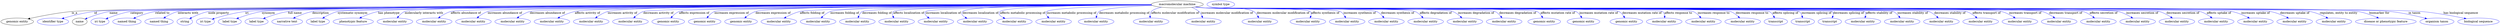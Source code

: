 digraph {
	graph [bb="0,0,9813,122"];
	node [label="\N"];
	"macromolecular machine"	 [height=0.5,
		label="macromolecular machine",
		pos="4645.9,104",
		width=2.7701];
	"genomic entity"	 [height=0.5,
		pos="62.909,18",
		width=1.7475];
	"macromolecular machine" -> "genomic entity"	 [label=is_a,
		lp="301.18,61",
		pos="e,107.11,30.821 4546,103.73 3915.6,101.95 507.7,91.294 289.36,68 229.5,61.614 162.31,45.63 116.77,33.438"];
	id	 [color=blue,
		height=0.5,
		label="identifier type",
		pos="202.91,18",
		width=1.652];
	"macromolecular machine" -> id	 [color=blue,
		label=id,
		lp="386.35,61",
		pos="e,240.97,31.939 4546.1,103.91 3923.4,103.26 592.65,98.353 380.02,68 335.21,61.603 285.75,46.972 250.51,35.18",
		style=solid];
	name	 [height=0.5,
		pos="309.91,18",
		width=0.81271];
	"macromolecular machine" -> name	 [color=blue,
		label=name,
		lp="459.07,61",
		pos="e,332.82,29.655 4546.1,103.58 3919,100.89 547.98,85.622 443.59,68 407.47,61.902 368.48,46.171 341.99,33.967",
		style=solid];
	category	 [color=blue,
		height=0.5,
		label="iri type",
		pos="392.91,18",
		width=0.9834];
	"macromolecular machine" -> category	 [color=blue,
		label=category,
		lp="551.01,61",
		pos="e,418.27,30.666 4546,103.58 3926.2,100.95 628.78,86.1 526.72,68 491.7,61.791 453.93,46.851 427.48,34.908",
		style=solid];
	"related to"	 [color=blue,
		height=0.5,
		label="named thing",
		pos="499.91,18",
		width=1.5019];
	"macromolecular machine" -> "related to"	 [color=blue,
		label="related to",
		lp="650.14,61",
		pos="e,528.89,33.371 4546.1,103.62 3935.3,101.24 722.59,87.766 623.44,68 593.59,62.05 561.8,49.014 537.95,37.744",
		style=solid];
	"interacts with"	 [color=blue,
		height=0.5,
		label="named thing",
		pos="625.91,18",
		width=1.5019];
	"macromolecular machine" -> "interacts with"	 [color=blue,
		label="interacts with",
		lp="750.81,61",
		pos="e,647.17,34.557 4545.9,103.79 3942.1,102.42 807.33,94.09 712.1,68 691.83,62.446 671.38,50.901 655.5,40.304",
		style=solid];
	"node property"	 [color=blue,
		height=0.5,
		label=string,
		pos="727.91,18",
		width=0.8403];
	"macromolecular machine" -> "node property"	 [color=blue,
		label="node property",
		lp="868.98,61",
		pos="e,748.32,31.447 4546,103.67 3953.5,101.62 922.82,90.069 829.77,68 803.79,61.838 776.77,48.186 757.09,36.702",
		style=solid];
	iri	 [color=blue,
		height=0.5,
		label="iri type",
		pos="811.91,18",
		width=0.9834];
	"macromolecular machine" -> iri	 [color=blue,
		label=iri,
		lp="987.13,61",
		pos="e,839.15,29.821 4545.8,103.7 3976,101.9 1161.9,91.835 980.47,68 923.8,60.554 910.17,53.974 855.91,36 853.51,35.205 851.05,34.343 \
848.59,33.441",
		style=solid];
	synonym	 [color=blue,
		height=0.5,
		label="label type",
		pos="909.91,18",
		width=1.2425];
	"macromolecular machine" -> synonym	 [color=blue,
		label=synonym,
		lp="1072.6,61",
		pos="e,938.69,31.809 4546.2,103.96 3983.3,103.6 1223.2,100.2 1046.6,68 1012.1,61.723 974.97,47.604 948.1,35.966",
		style=solid];
	"full name"	 [color=blue,
		height=0.5,
		label="label type",
		pos="1016.9,18",
		width=1.2425];
	"macromolecular machine" -> "full name"	 [color=blue,
		label="full name",
		lp="1176.5,61",
		pos="e,1045.3,32.042 4545.9,103.95 3992.1,103.57 1320.7,100.06 1149.6,68 1116.3,61.758 1080.5,47.781 1054.5,36.187",
		style=solid];
	description	 [color=blue,
		height=0.5,
		label="narrative text",
		pos="1136.9,18",
		width=1.5834];
	"macromolecular machine" -> description	 [color=blue,
		label=description,
		lp="1279,61",
		pos="e,1164,34.083 4546,103.5 3993,100.69 1330.3,86.232 1247.7,68 1221.5,62.215 1194,49.837 1172.9,38.846",
		style=solid];
	"systematic synonym"	 [color=blue,
		height=0.5,
		label="label type",
		pos="1256.9,18",
		width=1.2425];
	"macromolecular machine" -> "systematic synonym"	 [color=blue,
		label="systematic synonym",
		lp="1404.9,61",
		pos="e,1278.5,34.059 4546.2,103.58 4003.5,101.23 1426.2,88.984 1347,68 1325.7,62.361 1304,50.571 1287.3,39.856",
		style=solid];
	"has phenotype"	 [color=blue,
		height=0.5,
		label="phenotypic feature",
		pos="1395.9,18",
		width=2.1155];
	"macromolecular machine" -> "has phenotype"	 [color=blue,
		label="has phenotype",
		lp="1546.1,61",
		pos="e,1424,34.815 4545.9,103.42 4018.4,100.3 1581.3,84.965 1505.4,68 1480.1,62.347 1453.6,50.438 1433.1,39.661",
		style=solid];
	"molecularly interacts with"	 [color=blue,
		height=0.5,
		label="molecular entity",
		pos="1557.9,18",
		width=1.8837];
	"macromolecular machine" -> "molecularly interacts with"	 [color=blue,
		label="molecularly interacts with",
		lp="1684,61",
		pos="e,1570.9,35.906 4546.1,103.81 4029.6,102.71 1680.3,96.171 1610.7,68 1598,62.837 1586.5,53.02 1577.6,43.442",
		style=solid];
	"affects abundance of"	 [color=blue,
		height=0.5,
		label="molecular entity",
		pos="1711.9,18",
		width=1.8837];
	"macromolecular machine" -> "affects abundance of"	 [color=blue,
		label="affects abundance of",
		lp="1848.7,61",
		pos="e,1732,35.262 4546.1,103.49 4048.4,100.85 1857.7,88.109 1790.3,68 1772.3,62.607 1754.4,51.731 1740.2,41.497",
		style=solid];
	"increases abundance of"	 [color=blue,
		height=0.5,
		label="molecular entity",
		pos="1865.9,18",
		width=1.8837];
	"macromolecular machine" -> "increases abundance of"	 [color=blue,
		label="increases abundance of",
		lp="2002.8,61",
		pos="e,1884.1,35.487 4546,103.48 4064.2,100.86 2000.3,88.451 1937.1,68 1920.6,62.663 1904.6,52.051 1891.9,41.973",
		style=solid];
	"decreases abundance of"	 [color=blue,
		height=0.5,
		label="molecular entity",
		pos="2019.9,18",
		width=1.8837];
	"macromolecular machine" -> "decreases abundance of"	 [color=blue,
		label="decreases abundance of",
		lp="2168,61",
		pos="e,2041,35.259 4546,103.31 4082.6,99.993 2161.5,85.246 2101.8,68 2082.9,62.552 2064.1,51.522 2049.2,41.204",
		style=solid];
	"affects activity of"	 [color=blue,
		height=0.5,
		label="molecular entity",
		pos="2173.9,18",
		width=1.8837];
	"macromolecular machine" -> "affects activity of"	 [color=blue,
		label="affects activity of",
		lp="2324.8,61",
		pos="e,2199.8,34.779 4546,103.71 4109.6,102.29 2387,94.976 2275.2,68 2251.8,62.345 2227.5,50.597 2208.6,39.909",
		style=solid];
	"increases activity of"	 [color=blue,
		height=0.5,
		label="molecular entity",
		pos="2327.9,18",
		width=1.8837];
	"macromolecular machine" -> "increases activity of"	 [color=blue,
		label="increases activity of",
		lp="2462.9,61",
		pos="e,2347.9,35.238 4545.8,103.92 4124.2,103.37 2509.5,99.225 2406,68 2388,62.574 2370.2,51.696 2356.1,41.468",
		style=solid];
	"decreases activity of"	 [color=blue,
		height=0.5,
		label="molecular entity",
		pos="2481.9,18",
		width=1.8837];
	"macromolecular machine" -> "decreases activity of"	 [color=blue,
		label="decreases activity of",
		lp="2605,61",
		pos="e,2498.7,35.694 4546.2,103.13 4135.6,99.446 2595.4,84.546 2547.6,68 2532.3,62.696 2517.7,52.34 2506.2,42.423",
		style=solid];
	"affects expression of"	 [color=blue,
		height=0.5,
		label="genomic entity",
		pos="2630.9,18",
		width=1.7475];
	"macromolecular machine" -> "affects expression of"	 [color=blue,
		label="affects expression of",
		lp="2746.7,61",
		pos="e,2645.4,35.9 4546.3,103.09 4153.6,99.384 2732,84.834 2688.3,68 2674.7,62.778 2662.2,52.817 2652.4,43.15",
		style=solid];
	"increases expression of"	 [color=blue,
		height=0.5,
		label="genomic entity",
		pos="2774.9,18",
		width=1.7475];
	"macromolecular machine" -> "increases expression of"	 [color=blue,
		label="increases expression of",
		lp="2894.8,61",
		pos="e,2788.4,35.873 4546.2,102.98 4171.7,99.023 2869.1,84.133 2829.1,68 2816.1,62.797 2804.4,52.974 2795.2,43.403",
		style=solid];
	"decreases expression of"	 [color=blue,
		height=0.5,
		label="genomic entity",
		pos="2918.9,18",
		width=1.7475];
	"macromolecular machine" -> "decreases expression of"	 [color=blue,
		label="decreases expression of",
		lp="3056,61",
		pos="e,2937,35.434 4546,103.44 4199,101.28 3063.7,92.371 2989.7,68 2973.3,62.592 2957.4,51.973 2944.8,41.908",
		style=solid];
	"affects folding of"	 [color=blue,
		height=0.5,
		label="molecular entity",
		pos="3067.9,18",
		width=1.8837];
	"macromolecular machine" -> "affects folding of"	 [color=blue,
		label="affects folding of",
		lp="3208,61",
		pos="e,3091.5,34.952 4546.1,102.87 4223.6,99.057 3226.6,85.872 3159.7,68 3138.7,62.379 3117.3,51.068 3100.4,40.623",
		style=solid];
	"increases folding of"	 [color=blue,
		height=0.5,
		label="molecular entity",
		pos="3221.9,18",
		width=1.8837];
	"macromolecular machine" -> "increases folding of"	 [color=blue,
		label="increases folding of",
		lp="3340.1,61",
		pos="e,3237.8,35.629 4546.2,103.1 4242.1,100.12 3343.5,89.542 3284.5,68 3269.9,62.662 3256.1,52.444 3245.2,42.629",
		style=solid];
	"decreases folding of"	 [color=blue,
		height=0.5,
		label="molecular entity",
		pos="3375.9,18",
		width=1.8837];
	"macromolecular machine" -> "decreases folding of"	 [color=blue,
		label="decreases folding of",
		lp="3473.3,61",
		pos="e,3385.2,36.214 4546.2,103.35 4262.2,101.19 3466.4,92.95 3416.2,68 3405.9,62.89 3397.4,53.79 3390.8,44.742",
		style=solid];
	"affects localization of"	 [color=blue,
		height=0.5,
		label="molecular entity",
		pos="3529.9,18",
		width=1.8837];
	"macromolecular machine" -> "affects localization of"	 [color=blue,
		label="affects localization of",
		lp="3601.4,61",
		pos="e,3528.8,36.056 4546.4,102.37 4278.4,97.765 3560.1,83.963 3540.9,68 3534.4,62.647 3531.3,54.461 3529.8,46.253",
		style=solid];
	"increases localization of"	 [color=blue,
		height=0.5,
		label="molecular entity",
		pos="3683.9,18",
		width=1.8837];
	"macromolecular machine" -> "increases localization of"	 [color=blue,
		label="increases localization of",
		lp="3737.5,61",
		pos="e,3671.3,35.79 4546.5,102.14 4300.9,97.303 3684.7,83.637 3669.6,68 3663.6,61.766 3664.1,53.186 3667.1,44.892",
		style=solid];
	"decreases localization of"	 [color=blue,
		height=0.5,
		label="molecular entity",
		pos="3837.9,18",
		width=1.8837];
	"macromolecular machine" -> "decreases localization of"	 [color=blue,
		label="decreases localization of",
		lp="3881.7,61",
		pos="e,3819,35.76 4546.1,103.33 4330.2,101.39 3837.3,94.105 3812.3,68 3805.7,61.133 3807.9,52.245 3813.1,43.87",
		style=solid];
	"affects metabolic processing of"	 [color=blue,
		height=0.5,
		label="molecular entity",
		pos="3991.9,18",
		width=1.8837];
	"macromolecular machine" -> "affects metabolic processing of"	 [color=blue,
		label="affects metabolic processing of",
		lp="4045.1,61",
		pos="e,3968.6,34.967 4546.4,102.36 4360.6,98.818 3977.5,88.993 3957.6,68 3950.3,60.264 3954.1,50.819 3961.4,42.23",
		style=solid];
	"increases metabolic processing of"	 [color=blue,
		height=0.5,
		label="molecular entity",
		pos="4145.9,18",
		width=1.8837];
	"macromolecular machine" -> "increases metabolic processing of"	 [color=blue,
		label="increases metabolic processing of",
		lp="4236.2,61",
		pos="e,4138.2,35.902 4548.1,100.42 4405.3,94.698 4155,82.651 4141.4,68 4135.9,62.08 4134.9,53.88 4136,45.832",
		style=solid];
	"decreases metabolic processing of"	 [color=blue,
		height=0.5,
		label="molecular entity",
		pos="4327.9,18",
		width=1.8837];
	"macromolecular machine" -> "decreases metabolic processing of"	 [color=blue,
		label="decreases metabolic processing of",
		lp="4439.3,61",
		pos="e,4328.7,36.416 4551.8,97.973 4468.9,91.833 4358.9,81.329 4343,68 4336.6,62.593 4332.8,54.534 4330.7,46.457",
		style=solid];
	"affects molecular modification of"	 [color=blue,
		height=0.5,
		label="molecular entity",
		pos="4541.9,18",
		width=1.8837];
	"macromolecular machine" -> "affects molecular modification of"	 [color=blue,
		label="affects molecular modification of",
		lp="4636.9,61",
		pos="e,4537.5,36.253 4586.5,89.514 4567,83.478 4548.8,76.009 4542.9,68 4538.5,61.815 4536.9,53.974 4536.9,46.347",
		style=solid];
	"increases molecular modification of"	 [color=blue,
		height=0.5,
		label="molecular entity",
		pos="4750.9,18",
		width=1.8837];
	"macromolecular machine" -> "increases molecular modification of"	 [color=blue,
		label="increases molecular modification of",
		lp="4839,61",
		pos="e,4746.5,36.095 4697.9,88.521 4709.1,83.357 4720.2,76.64 4728.9,68 4735.1,61.819 4739.7,53.583 4743.1,45.583",
		style=solid];
	"decreases molecular modification of"	 [color=blue,
		height=0.5,
		label="molecular entity",
		pos="4973.9,18",
		width=1.8837];
	"macromolecular machine" -> "decreases molecular modification of"	 [color=blue,
		label="decreases molecular modification of",
		lp="5058.2,61",
		pos="e,4967.4,36.327 4717.3,91.382 4729.5,89.432 4742,87.553 4753.9,86 4795.7,80.529 4907.1,90.245 4942.9,68 4951.4,62.701 4958,54.087 \
4962.8,45.491",
		style=solid];
	"affects synthesis of"	 [color=blue,
		height=0.5,
		label="molecular entity",
		pos="5162.9,18",
		width=1.8837];
	"macromolecular machine" -> "affects synthesis of"	 [color=blue,
		label="affects synthesis of",
		lp="5224.4,61",
		pos="e,5169,36.001 4715.7,91.09 4728.4,89.111 4741.5,87.299 4753.9,86 4776.6,83.622 5148.1,84.472 5163.9,68 5169.5,62.178 5170.9,54.006 \
5170.4,45.952",
		style=solid];
	"increases synthesis of"	 [color=blue,
		height=0.5,
		label="molecular entity",
		pos="5316.9,18",
		width=1.8837];
	"macromolecular machine" -> "increases synthesis of"	 [color=blue,
		label="increases synthesis of",
		lp="5359.6,61",
		pos="e,5309.4,36.13 4715.4,91.034 4728.2,89.048 4741.4,87.248 4753.9,86 4812.3,80.162 5230.3,95.992 5281.9,68 5291.4,62.846 5298.9,53.862 \
5304.5,44.917",
		style=solid];
	"decreases synthesis of"	 [color=blue,
		height=0.5,
		label="molecular entity",
		pos="5470.9,18",
		width=1.8837];
	"macromolecular machine" -> "decreases synthesis of"	 [color=blue,
		label="decreases synthesis of",
		lp="5505.7,61",
		pos="e,5459.7,35.788 4715.1,91.005 4728,89.008 4741.3,87.212 4753.9,86 4828,78.861 5356,98.474 5423.9,68 5435.5,62.797 5445.6,53.24 5453.4,\
43.866",
		style=solid];
	"affects degradation of"	 [color=blue,
		height=0.5,
		label="molecular entity",
		pos="5624.9,18",
		width=1.8837];
	"macromolecular machine" -> "affects degradation of"	 [color=blue,
		label="affects degradation of",
		lp="5654.8,61",
		pos="e,5611.8,35.855 4715.1,90.954 4728,88.963 4741.3,87.181 4753.9,86 4799.2,81.753 5529.9,85.246 5571.9,68 5584.7,62.774 5596.1,52.948 \
5605.1,43.38",
		style=solid];
	"increases degradation of"	 [color=blue,
		height=0.5,
		label="molecular entity",
		pos="5778.9,18",
		width=1.8837];
	"macromolecular machine" -> "increases degradation of"	 [color=blue,
		label="increases degradation of",
		lp="5811.9,61",
		pos="e,5763.9,35.907 4714.9,90.964 4727.8,88.959 4741.2,87.169 4753.9,86 4807.4,81.075 5669.7,86.95 5719.9,68 5733.7,62.787 5746.6,52.827 \
5756.7,43.159",
		style=solid];
	"decreases degradation of"	 [color=blue,
		height=0.5,
		label="molecular entity",
		pos="5932.9,18",
		width=1.8837];
	"macromolecular machine" -> "decreases degradation of"	 [color=blue,
		label="decreases degradation of",
		lp="5974.1,61",
		pos="e,5921.1,35.857 4714.8,90.936 4727.8,88.933 4741.2,87.152 4753.9,86 4816.4,80.323 5826.2,92.78 5883.9,68 5895.9,62.828 5906.5,53.145 \
5914.8,43.667",
		style=solid];
	"affects mutation rate of"	 [color=blue,
		height=0.5,
		label="genomic entity",
		pos="6085.9,18",
		width=1.7475];
	"macromolecular machine" -> "affects mutation rate of"	 [color=blue,
		label="affects mutation rate of",
		lp="6129.9,61",
		pos="e,6077.1,36.268 4714.8,90.916 4727.8,88.914 4741.2,87.139 4753.9,86 4789.7,82.788 6014.7,83.984 6046.9,68 6057.1,62.951 6065.4,53.864 \
6071.7,44.808",
		style=solid];
	"increases mutation rate of"	 [color=blue,
		height=0.5,
		label="genomic entity",
		pos="6238.9,18",
		width=1.7475];
	"macromolecular machine" -> "increases mutation rate of"	 [color=blue,
		label="increases mutation rate of",
		lp="6289,61",
		pos="e,6229.7,36.286 4714.8,90.9 4727.8,88.901 4741.2,87.129 4753.9,86 4793.9,82.44 6162.8,85.614 6198.9,68 6209.2,62.973 6217.7,53.889 \
6224.2,44.831",
		style=solid];
	"decreases mutation rate of"	 [color=blue,
		height=0.5,
		label="genomic entity",
		pos="6400.9,18",
		width=1.7475];
	"macromolecular machine" -> "decreases mutation rate of"	 [color=blue,
		label="decreases mutation rate of",
		lp="6455.2,61",
		pos="e,6393.1,36.24 4714.6,90.932 4727.6,88.915 4741.1,87.13 4753.9,86 4798.5,82.06 6325.2,88.625 6364.9,68 6374.6,62.972 6382.3,54.013 \
6388,45.054",
		style=solid];
	"affects response to"	 [color=blue,
		height=0.5,
		label="molecular entity",
		pos="6549.9,18",
		width=1.8837];
	"macromolecular machine" -> "affects response to"	 [color=blue,
		label="affects response to",
		lp="6595.9,61",
		pos="e,6548.8,36.335 4714.6,90.921 4727.6,88.905 4741.1,87.123 4753.9,86 4778.5,83.837 6512.9,82.489 6532.9,68 6540,62.878 6544.1,54.644 \
6546.6,46.324",
		style=solid];
	"increases response to"	 [color=blue,
		height=0.5,
		label="molecular entity",
		pos="6703.9,18",
		width=1.8837];
	"macromolecular machine" -> "increases response to"	 [color=blue,
		label="increases response to",
		lp="6733,61",
		pos="e,6691.1,35.912 4714.6,90.914 4727.6,88.899 4741.1,87.119 4753.9,86 4806.4,81.402 6603.1,87.93 6651.9,68 6664.4,62.896 6675.6,53.223 \
6684.4,43.735",
		style=solid];
	"decreases response to"	 [color=blue,
		height=0.5,
		label="molecular entity",
		pos="6857.9,18",
		width=1.8837];
	"macromolecular machine" -> "decreases response to"	 [color=blue,
		label="decreases response to",
		lp="6881.2,61",
		pos="e,6842.2,35.726 4714.6,90.907 4727.6,88.893 4741.1,87.115 4753.9,86 4810.4,81.072 6742.5,87.117 6795.9,68 6810.5,62.788 6824.1,52.585 \
6834.9,42.748",
		style=solid];
	"affects splicing of"	 [color=blue,
		height=0.5,
		label=transcript,
		pos="6987.9,18",
		width=1.2084];
	"macromolecular machine" -> "affects splicing of"	 [color=blue,
		label="affects splicing of",
		lp="7014.9,61",
		pos="e,6978.4,35.827 4714.6,90.901 4727.6,88.887 4741.1,87.111 4753.9,86 4814.6,80.729 6890.8,93.945 6945.9,68 6956.7,62.896 6965.8,53.488 \
6972.7,44.199",
		style=solid];
	"increases splicing of"	 [color=blue,
		height=0.5,
		label=transcript,
		pos="7092.9,18",
		width=1.2084];
	"macromolecular machine" -> "increases splicing of"	 [color=blue,
		label="increases splicing of",
		lp="7139.1,61",
		pos="e,7089.3,36.034 4714.6,90.897 4727.6,88.883 4741.1,87.108 4753.9,86 4785.9,83.223 7041.8,85.23 7068.9,68 7076.9,62.902 7082.3,54.29 \
7086,45.636",
		style=solid];
	"decreases splicing of"	 [color=blue,
		height=0.5,
		label=transcript,
		pos="7197.9,18",
		width=1.2084];
	"macromolecular machine" -> "decreases splicing of"	 [color=blue,
		label="decreases splicing of",
		lp="7265.2,61",
		pos="e,7204.5,36.1 4714.6,90.892 4727.6,88.879 4741.1,87.105 4753.9,86 4787.8,83.073 7176,92.111 7199.9,68 7205.6,62.278 7206.9,54.132 \
7206.2,46.073",
		style=solid];
	"affects stability of"	 [color=blue,
		height=0.5,
		label="molecular entity",
		pos="7326.9,18",
		width=1.8837];
	"macromolecular machine" -> "affects stability of"	 [color=blue,
		label="affects stability of",
		lp="7385.3,61",
		pos="e,7333.1,36.105 4714.6,90.888 4727.6,88.876 4741.1,87.103 4753.9,86 4789.5,82.927 7302.7,93.368 7327.9,68 7333.6,62.282 7335,54.138 \
7334.5,46.079",
		style=solid];
	"increases stability of"	 [color=blue,
		height=0.5,
		label="molecular entity",
		pos="7480.9,18",
		width=1.8837];
	"macromolecular machine" -> "increases stability of"	 [color=blue,
		label="increases stability of",
		lp="7515.4,61",
		pos="e,7471.4,36.324 4714.5,90.885 4727.6,88.873 4741.1,87.101 4753.9,86 4791.1,82.798 7406.2,84.07 7439.9,68 7450.3,63.016 7459,53.941 \
7465.7,44.877",
		style=solid];
	"decreases stability of"	 [color=blue,
		height=0.5,
		label="molecular entity",
		pos="7634.9,18",
		width=1.8837];
	"macromolecular machine" -> "decreases stability of"	 [color=blue,
		label="decreases stability of",
		lp="7659.6,61",
		pos="e,7620.5,35.718 4714.5,90.882 4727.6,88.87 4741.1,87.099 4753.9,86 4832,79.283 7503.5,95.545 7576.9,68 7590.7,62.827 7603.4,52.77 \
7613.4,43.024",
		style=solid];
	"affects transport of"	 [color=blue,
		height=0.5,
		label="molecular entity",
		pos="7788.9,18",
		width=1.8837];
	"macromolecular machine" -> "affects transport of"	 [color=blue,
		label="affects transport of",
		lp="7801.7,61",
		pos="e,7772,35.515 4714.5,90.879 4727.6,88.867 4741.1,87.097 4753.9,86 4836.1,78.951 7643.7,94.215 7721.9,68 7737.6,62.75 7752.5,52.294 \
7764.3,42.295",
		style=solid];
	"increases transport of"	 [color=blue,
		height=0.5,
		label="molecular entity",
		pos="7942.9,18",
		width=1.8837];
	"macromolecular machine" -> "increases transport of"	 [color=blue,
		label="increases transport of",
		lp="7950.8,61",
		pos="e,7921.3,35.074 4714.5,90.876 4727.6,88.865 4741.1,87.095 4753.9,86 4839.8,78.639 7774.8,90.896 7857.9,68 7877.5,62.604 7897.2,51.461 \
7912.7,41.062",
		style=solid];
	"decreases transport of"	 [color=blue,
		height=0.5,
		label="molecular entity",
		pos="8096.9,18",
		width=1.8837];
	"macromolecular machine" -> "decreases transport of"	 [color=blue,
		label="decreases transport of",
		lp="8107.9,61",
		pos="e,8075.8,35.318 4714.5,90.873 4727.6,88.862 4741.1,87.094 4753.9,86 4844.2,78.279 7927.8,92.732 8014.9,68 8033.8,62.634 8052.7,51.61 \
8067.6,41.276",
		style=solid];
	"affects secretion of"	 [color=blue,
		height=0.5,
		label="molecular entity",
		pos="8250.9,18",
		width=1.8837];
	"macromolecular machine" -> "affects secretion of"	 [color=blue,
		label="affects secretion of",
		lp="8256,61",
		pos="e,8231,35.309 4714.5,90.87 4727.6,88.859 4741.1,87.092 4753.9,86 4848.5,77.917 8081.8,94.944 8172.9,68 8190.9,62.672 8208.7,51.802 \
8222.8,41.554",
		style=solid];
	"increases secretion of"	 [color=blue,
		height=0.5,
		label="molecular entity",
		pos="8404.9,18",
		width=1.8837];
	"macromolecular machine" -> "increases secretion of"	 [color=blue,
		label="increases secretion of",
		lp="8408.2,61",
		pos="e,8381.3,35.094 4714.5,90.868 4727.6,88.858 4741.1,87.091 4753.9,86 4852.4,77.597 8217.2,92.597 8312.9,68 8334.2,62.531 8355.9,51.073 \
8372.9,40.504",
		style=solid];
	"decreases secretion of"	 [color=blue,
		height=0.5,
		label="molecular entity",
		pos="8558.9,18",
		width=1.8837];
	"macromolecular machine" -> "decreases secretion of"	 [color=blue,
		label="decreases secretion of",
		lp="8566.3,61",
		pos="e,8536.7,35.086 4714.5,90.866 4727.6,88.855 4741.1,87.089 4753.9,86 4856.8,77.232 8372.2,94.873 8471.9,68 8492.1,62.569 8512.4,51.27 \
8528.4,40.784",
		style=solid];
	"affects uptake of"	 [color=blue,
		height=0.5,
		label="molecular entity",
		pos="8712.9,18",
		width=1.8837];
	"macromolecular machine" -> "affects uptake of"	 [color=blue,
		label="affects uptake of",
		lp="8709.4,61",
		pos="e,8692.1,35.322 4714.5,90.864 4727.6,88.854 4741.1,87.088 4753.9,86 4861.2,76.866 8528.3,97.649 8631.9,68 8650.6,62.639 8669.3,51.615 \
8684,41.28",
		style=solid];
	"increases uptake of"	 [color=blue,
		height=0.5,
		label="molecular entity",
		pos="8866.9,18",
		width=1.8837];
	"macromolecular machine" -> "increases uptake of"	 [color=blue,
		label="increases uptake of",
		lp="8853.6,61",
		pos="e,8839.9,34.623 4714.5,90.862 4727.6,88.852 4741.1,87.087 4753.9,86 4864.8,76.573 8651.3,92.373 8759.9,68 8784.9,62.392 8811,50.358 \
8831.1,39.501",
		style=solid];
	"decreases uptake of"	 [color=blue,
		height=0.5,
		label="molecular entity",
		pos="9020.9,18",
		width=1.8837];
	"macromolecular machine" -> "decreases uptake of"	 [color=blue,
		label="decreases uptake of",
		lp="9006.7,61",
		pos="e,8993.1,34.628 4714.5,90.861 4727.6,88.851 4741.1,87.086 4753.9,86 4869,76.227 8798.1,92.69 8910.9,68 8936.5,62.399 8963.3,50.365 \
8984,39.507",
		style=solid];
	"regulates, entity to entity"	 [color=blue,
		height=0.5,
		label="molecular entity",
		pos="9174.9,18",
		width=1.8837];
	"macromolecular machine" -> "regulates, entity to entity"	 [color=blue,
		label="regulates, entity to entity",
		lp="9176.5,61",
		pos="e,9147.4,34.628 4714.5,90.859 4727.6,88.849 4741.1,87.085 4753.9,86 4873.3,75.871 8948.9,93.803 9065.9,68 9091.3,62.399 9117.9,50.365 \
9138.4,39.507",
		style=solid];
	"biomarker for"	 [color=blue,
		height=0.5,
		label="disease or phenotypic feature",
		pos="9373.9,18",
		width=3.1523];
	"macromolecular machine" -> "biomarker for"	 [color=blue,
		label="biomarker for",
		lp="9334.6,61",
		pos="e,9341,35.266 4714.5,90.857 4727.6,88.848 4741.1,87.084 4753.9,86 4878.4,75.45 9127.4,92.033 9249.9,68 9278.2,62.445 9308.3,50.487 \
9331.7,39.658",
		style=solid];
	"in taxon"	 [color=blue,
		height=0.5,
		label="organism taxon",
		pos="9569.9,18",
		width=1.7978];
	"macromolecular machine" -> "in taxon"	 [color=blue,
		label="in taxon",
		lp="9469.7,61",
		pos="e,9528.3,31.992 4714.5,90.856 4727.6,88.847 4741.1,87.083 4753.9,86 5009.8,64.318 9122.2,100.96 9376.9,68 9425.8,61.679 9479.9,46.939 \
9518.4,35.091",
		style=solid];
	"has biological sequence"	 [color=blue,
		height=0.5,
		label="biological sequence",
		pos="9732.9,18",
		width=2.2247];
	"macromolecular machine" -> "has biological sequence"	 [color=blue,
		label="has biological sequence",
		lp="9648.4,61",
		pos="e,9681.6,31.991 4714.5,90.855 4727.6,88.846 4741.1,87.083 4753.9,86 5016.4,63.773 9233.9,95.836 9495.9,68 9556.4,61.57 9624.2,46.434 \
9671.8,34.488",
		style=solid];
	"macromolecular machine_name"	 [color=blue,
		height=0.5,
		label="symbol type",
		pos="4816.9,104",
		width=1.4885];
}
